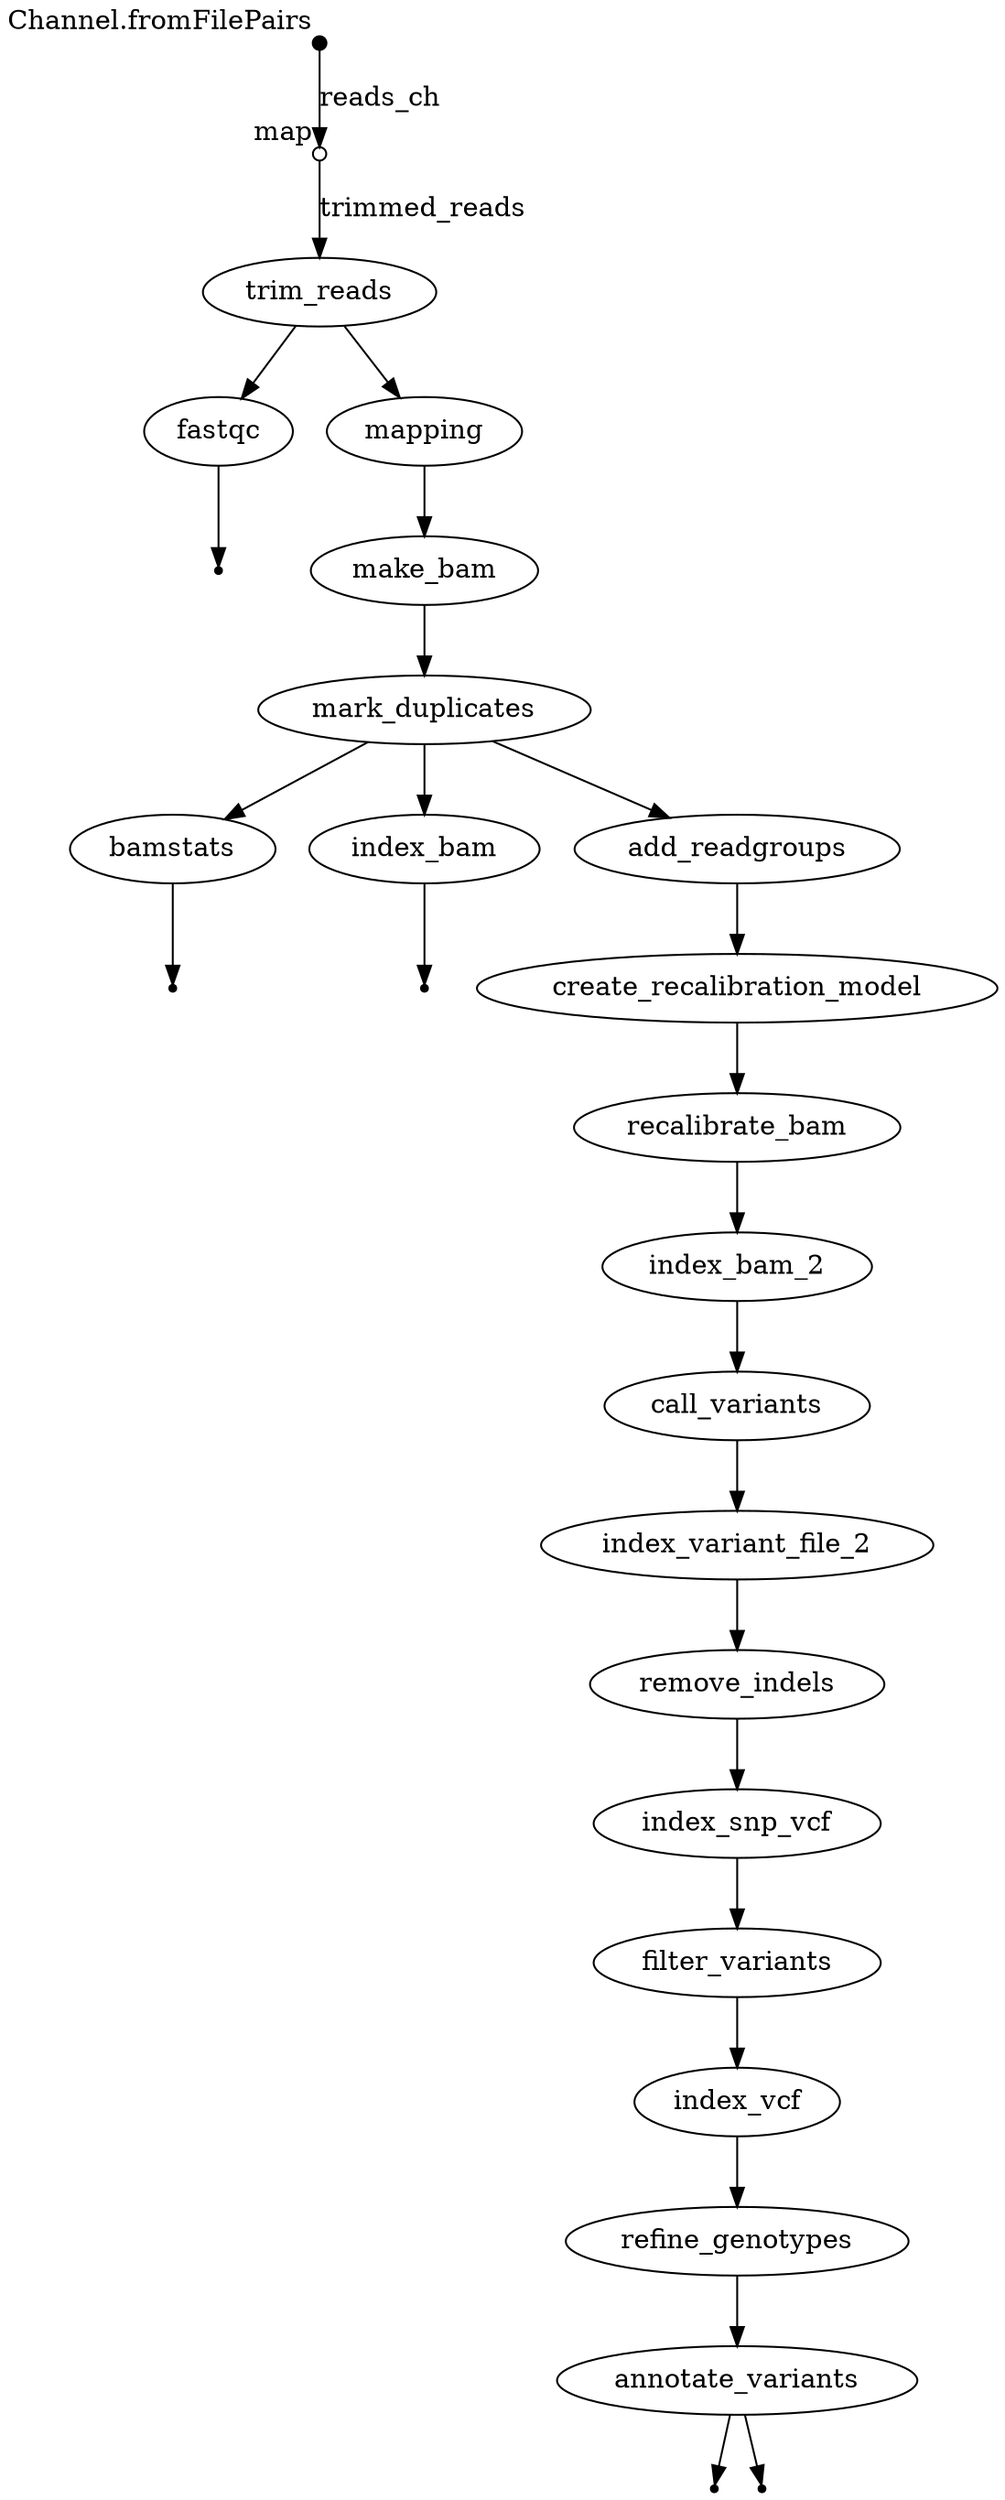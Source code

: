 digraph "flow" {
v0 [shape=point,label="",fixedsize=true,width=0.1,xlabel="Channel.fromFilePairs"];
v1 [shape=circle,label="",fixedsize=true,width=0.1,xlabel="map"];
v0 -> v1 [label="reads_ch"];

v1 [shape=circle,label="",fixedsize=true,width=0.1,xlabel="map"];
v2 [label="trim_reads"];
v1 -> v2 [label="trimmed_reads"];

v2 [label="trim_reads"];
v3 [label="fastqc"];
v2 -> v3;

v3 [label="fastqc"];
v4 [shape=point];
v3 -> v4;

v2 [label="trim_reads"];
v5 [label="mapping"];
v2 -> v5;

v5 [label="mapping"];
v6 [label="make_bam"];
v5 -> v6;

v6 [label="make_bam"];
v7 [label="mark_duplicates"];
v6 -> v7;

v7 [label="mark_duplicates"];
v8 [label="bamstats"];
v7 -> v8;

v8 [label="bamstats"];
v9 [shape=point];
v8 -> v9;

v7 [label="mark_duplicates"];
v10 [label="index_bam"];
v7 -> v10;

v10 [label="index_bam"];
v11 [shape=point];
v10 -> v11;

v7 [label="mark_duplicates"];
v12 [label="add_readgroups"];
v7 -> v12;

v12 [label="add_readgroups"];
v13 [label="create_recalibration_model"];
v12 -> v13;

v13 [label="create_recalibration_model"];
v14 [label="recalibrate_bam"];
v13 -> v14;

v14 [label="recalibrate_bam"];
v15 [label="index_bam_2"];
v14 -> v15;

v15 [label="index_bam_2"];
v16 [label="call_variants"];
v15 -> v16;

v16 [label="call_variants"];
v17 [label="index_variant_file_2"];
v16 -> v17;

v17 [label="index_variant_file_2"];
v18 [label="remove_indels"];
v17 -> v18;

v18 [label="remove_indels"];
v19 [label="index_snp_vcf"];
v18 -> v19;

v19 [label="index_snp_vcf"];
v20 [label="filter_variants"];
v19 -> v20;

v20 [label="filter_variants"];
v21 [label="index_vcf"];
v20 -> v21;

v21 [label="index_vcf"];
v22 [label="refine_genotypes"];
v21 -> v22;

v22 [label="refine_genotypes"];
v23 [label="annotate_variants"];
v22 -> v23;

v23 [label="annotate_variants"];
v25 [shape=point];
v23 -> v25;

v23 [label="annotate_variants"];
v24 [shape=point];
v23 -> v24;

}
